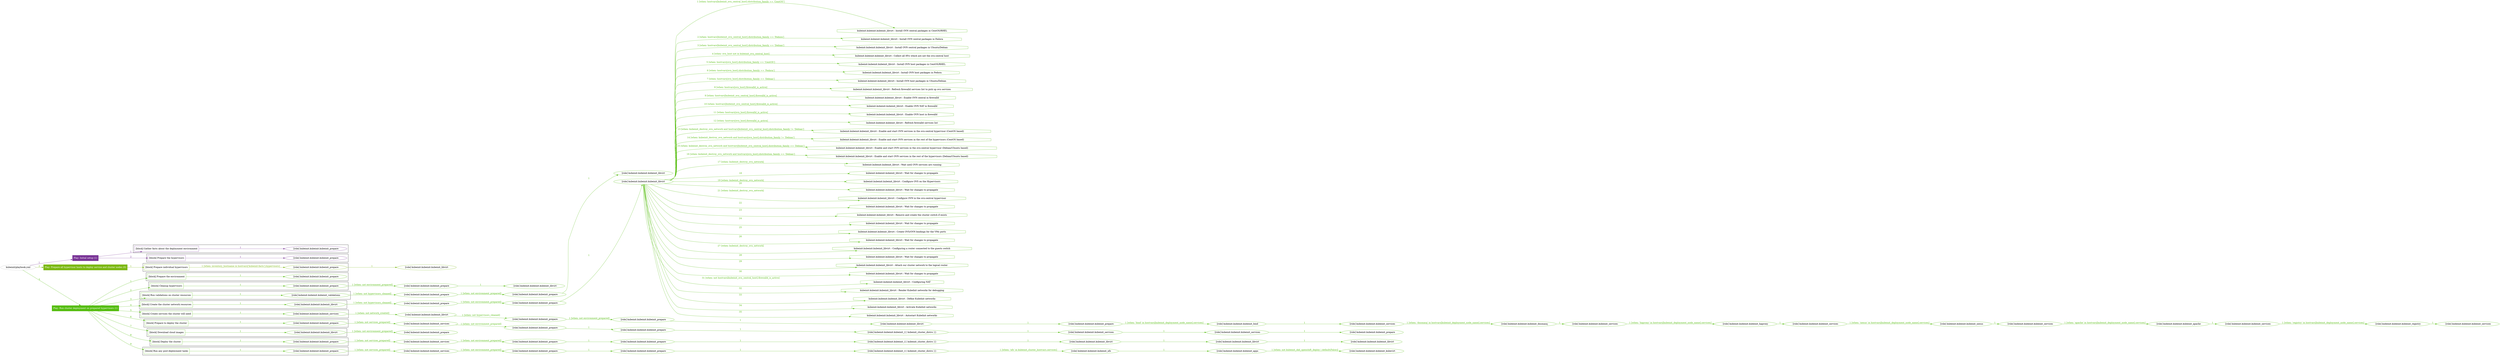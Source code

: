 digraph {
	graph [concentrate=true ordering=in rankdir=LR ratio=fill]
	edge [esep=5 sep=10]
	"kubeinit/playbook.yml" [id=root_node style=dotted]
	play_faf58354 [label="Play: Initial setup (1)" color="#7a3597" fontcolor="#ffffff" id=play_faf58354 shape=box style=filled tooltip=localhost]
	"kubeinit/playbook.yml" -> play_faf58354 [label="1 " color="#7a3597" fontcolor="#7a3597" id=edge_01d4d943 labeltooltip="1 " tooltip="1 "]
	subgraph "kubeinit.kubeinit.kubeinit_prepare" {
		role_d116b088 [label="[role] kubeinit.kubeinit.kubeinit_prepare" color="#7a3597" id=role_d116b088 tooltip="kubeinit.kubeinit.kubeinit_prepare"]
	}
	subgraph "kubeinit.kubeinit.kubeinit_prepare" {
		role_856bf729 [label="[role] kubeinit.kubeinit.kubeinit_prepare" color="#7a3597" id=role_856bf729 tooltip="kubeinit.kubeinit.kubeinit_prepare"]
	}
	subgraph "Play: Initial setup (1)" {
		play_faf58354 -> block_5fb3abff [label=1 color="#7a3597" fontcolor="#7a3597" id=edge_f92555c9 labeltooltip=1 tooltip=1]
		subgraph cluster_block_5fb3abff {
			block_5fb3abff [label="[block] Gather facts about the deployment environment" color="#7a3597" id=block_5fb3abff labeltooltip="Gather facts about the deployment environment" shape=box tooltip="Gather facts about the deployment environment"]
			block_5fb3abff -> role_d116b088 [label="1 " color="#7a3597" fontcolor="#7a3597" id=edge_a3021b98 labeltooltip="1 " tooltip="1 "]
		}
		play_faf58354 -> block_677fe193 [label=2 color="#7a3597" fontcolor="#7a3597" id=edge_9c9838ab labeltooltip=2 tooltip=2]
		subgraph cluster_block_677fe193 {
			block_677fe193 [label="[block] Prepare the hypervisors" color="#7a3597" id=block_677fe193 labeltooltip="Prepare the hypervisors" shape=box tooltip="Prepare the hypervisors"]
			block_677fe193 -> role_856bf729 [label="1 " color="#7a3597" fontcolor="#7a3597" id=edge_357e083e labeltooltip="1 " tooltip="1 "]
		}
	}
	play_d45ac0dd [label="Play: Prepare all hypervisor hosts to deploy service and cluster nodes (0)" color="#7cb814" fontcolor="#ffffff" id=play_d45ac0dd shape=box style=filled tooltip="Play: Prepare all hypervisor hosts to deploy service and cluster nodes (0)"]
	"kubeinit/playbook.yml" -> play_d45ac0dd [label="2 " color="#7cb814" fontcolor="#7cb814" id=edge_3dc51242 labeltooltip="2 " tooltip="2 "]
	subgraph "kubeinit.kubeinit.kubeinit_libvirt" {
		role_c39f7831 [label="[role] kubeinit.kubeinit.kubeinit_libvirt" color="#7cb814" id=role_c39f7831 tooltip="kubeinit.kubeinit.kubeinit_libvirt"]
	}
	subgraph "kubeinit.kubeinit.kubeinit_prepare" {
		role_ffa9ffb0 [label="[role] kubeinit.kubeinit.kubeinit_prepare" color="#7cb814" id=role_ffa9ffb0 tooltip="kubeinit.kubeinit.kubeinit_prepare"]
		role_ffa9ffb0 -> role_c39f7831 [label="1 " color="#7cb814" fontcolor="#7cb814" id=edge_c1e88ccf labeltooltip="1 " tooltip="1 "]
	}
	subgraph "Play: Prepare all hypervisor hosts to deploy service and cluster nodes (0)" {
		play_d45ac0dd -> block_a20f35b4 [label=1 color="#7cb814" fontcolor="#7cb814" id=edge_af1cb9a0 labeltooltip=1 tooltip=1]
		subgraph cluster_block_a20f35b4 {
			block_a20f35b4 [label="[block] Prepare individual hypervisors" color="#7cb814" id=block_a20f35b4 labeltooltip="Prepare individual hypervisors" shape=box tooltip="Prepare individual hypervisors"]
			block_a20f35b4 -> role_ffa9ffb0 [label="1 [when: inventory_hostname in hostvars['kubeinit-facts'].hypervisors]" color="#7cb814" fontcolor="#7cb814" id=edge_94769219 labeltooltip="1 [when: inventory_hostname in hostvars['kubeinit-facts'].hypervisors]" tooltip="1 [when: inventory_hostname in hostvars['kubeinit-facts'].hypervisors]"]
		}
	}
	play_0cbc25f3 [label="Play: Run cluster deployment on prepared hypervisors (1)" color="#55bd0f" fontcolor="#ffffff" id=play_0cbc25f3 shape=box style=filled tooltip=localhost]
	"kubeinit/playbook.yml" -> play_0cbc25f3 [label="3 " color="#55bd0f" fontcolor="#55bd0f" id=edge_b63d9418 labeltooltip="3 " tooltip="3 "]
	subgraph "kubeinit.kubeinit.kubeinit_prepare" {
		role_ea0f6f4c [label="[role] kubeinit.kubeinit.kubeinit_prepare" color="#55bd0f" id=role_ea0f6f4c tooltip="kubeinit.kubeinit.kubeinit_prepare"]
	}
	subgraph "kubeinit.kubeinit.kubeinit_libvirt" {
		role_2612b1de [label="[role] kubeinit.kubeinit.kubeinit_libvirt" color="#55bd0f" id=role_2612b1de tooltip="kubeinit.kubeinit.kubeinit_libvirt"]
	}
	subgraph "kubeinit.kubeinit.kubeinit_prepare" {
		role_321a317c [label="[role] kubeinit.kubeinit.kubeinit_prepare" color="#55bd0f" id=role_321a317c tooltip="kubeinit.kubeinit.kubeinit_prepare"]
		role_321a317c -> role_2612b1de [label="1 " color="#55bd0f" fontcolor="#55bd0f" id=edge_940bea40 labeltooltip="1 " tooltip="1 "]
	}
	subgraph "kubeinit.kubeinit.kubeinit_prepare" {
		role_2970750d [label="[role] kubeinit.kubeinit.kubeinit_prepare" color="#55bd0f" id=role_2970750d tooltip="kubeinit.kubeinit.kubeinit_prepare"]
		role_2970750d -> role_321a317c [label="1 [when: not environment_prepared]" color="#55bd0f" fontcolor="#55bd0f" id=edge_539e9cb1 labeltooltip="1 [when: not environment_prepared]" tooltip="1 [when: not environment_prepared]"]
	}
	subgraph "kubeinit.kubeinit.kubeinit_libvirt" {
		role_e1031686 [label="[role] kubeinit.kubeinit.kubeinit_libvirt" color="#55bd0f" id=role_e1031686 tooltip="kubeinit.kubeinit.kubeinit_libvirt"]
	}
	subgraph "kubeinit.kubeinit.kubeinit_prepare" {
		role_02106662 [label="[role] kubeinit.kubeinit.kubeinit_prepare" color="#55bd0f" id=role_02106662 tooltip="kubeinit.kubeinit.kubeinit_prepare"]
		role_02106662 -> role_e1031686 [label="1 " color="#55bd0f" fontcolor="#55bd0f" id=edge_a7da9781 labeltooltip="1 " tooltip="1 "]
	}
	subgraph "kubeinit.kubeinit.kubeinit_prepare" {
		role_ee768d38 [label="[role] kubeinit.kubeinit.kubeinit_prepare" color="#55bd0f" id=role_ee768d38 tooltip="kubeinit.kubeinit.kubeinit_prepare"]
		role_ee768d38 -> role_02106662 [label="1 [when: not environment_prepared]" color="#55bd0f" fontcolor="#55bd0f" id=edge_9a908afd labeltooltip="1 [when: not environment_prepared]" tooltip="1 [when: not environment_prepared]"]
	}
	subgraph "kubeinit.kubeinit.kubeinit_validations" {
		role_6c797cbb [label="[role] kubeinit.kubeinit.kubeinit_validations" color="#55bd0f" id=role_6c797cbb tooltip="kubeinit.kubeinit.kubeinit_validations"]
		role_6c797cbb -> role_ee768d38 [label="1 [when: not hypervisors_cleaned]" color="#55bd0f" fontcolor="#55bd0f" id=edge_f0ac07cc labeltooltip="1 [when: not hypervisors_cleaned]" tooltip="1 [when: not hypervisors_cleaned]"]
	}
	subgraph "kubeinit.kubeinit.kubeinit_libvirt" {
		role_6405e0dc [label="[role] kubeinit.kubeinit.kubeinit_libvirt" color="#55bd0f" id=role_6405e0dc tooltip="kubeinit.kubeinit.kubeinit_libvirt"]
		task_c257ef1b [label="kubeinit.kubeinit.kubeinit_libvirt : Install OVN central packages in CentOS/RHEL" color="#55bd0f" id=task_c257ef1b shape=octagon tooltip="kubeinit.kubeinit.kubeinit_libvirt : Install OVN central packages in CentOS/RHEL"]
		role_6405e0dc -> task_c257ef1b [label="1 [when: hostvars[kubeinit_ovn_central_host].distribution_family == 'CentOS']" color="#55bd0f" fontcolor="#55bd0f" id=edge_1e6bb20c labeltooltip="1 [when: hostvars[kubeinit_ovn_central_host].distribution_family == 'CentOS']" tooltip="1 [when: hostvars[kubeinit_ovn_central_host].distribution_family == 'CentOS']"]
		task_08af7bfe [label="kubeinit.kubeinit.kubeinit_libvirt : Install OVN central packages in Fedora" color="#55bd0f" id=task_08af7bfe shape=octagon tooltip="kubeinit.kubeinit.kubeinit_libvirt : Install OVN central packages in Fedora"]
		role_6405e0dc -> task_08af7bfe [label="2 [when: hostvars[kubeinit_ovn_central_host].distribution_family == 'Fedora']" color="#55bd0f" fontcolor="#55bd0f" id=edge_19618ff5 labeltooltip="2 [when: hostvars[kubeinit_ovn_central_host].distribution_family == 'Fedora']" tooltip="2 [when: hostvars[kubeinit_ovn_central_host].distribution_family == 'Fedora']"]
		task_a36f111a [label="kubeinit.kubeinit.kubeinit_libvirt : Install OVN central packages in Ubuntu/Debian" color="#55bd0f" id=task_a36f111a shape=octagon tooltip="kubeinit.kubeinit.kubeinit_libvirt : Install OVN central packages in Ubuntu/Debian"]
		role_6405e0dc -> task_a36f111a [label="3 [when: hostvars[kubeinit_ovn_central_host].distribution_family == 'Debian']" color="#55bd0f" fontcolor="#55bd0f" id=edge_98ddf67b labeltooltip="3 [when: hostvars[kubeinit_ovn_central_host].distribution_family == 'Debian']" tooltip="3 [when: hostvars[kubeinit_ovn_central_host].distribution_family == 'Debian']"]
		task_942e1934 [label="kubeinit.kubeinit.kubeinit_libvirt : Collect all HVs which are not the ovn-central host" color="#55bd0f" id=task_942e1934 shape=octagon tooltip="kubeinit.kubeinit.kubeinit_libvirt : Collect all HVs which are not the ovn-central host"]
		role_6405e0dc -> task_942e1934 [label="4 [when: ovn_host not in kubeinit_ovn_central_host]" color="#55bd0f" fontcolor="#55bd0f" id=edge_464047f6 labeltooltip="4 [when: ovn_host not in kubeinit_ovn_central_host]" tooltip="4 [when: ovn_host not in kubeinit_ovn_central_host]"]
		task_47eeedac [label="kubeinit.kubeinit.kubeinit_libvirt : Install OVN host packages in CentOS/RHEL" color="#55bd0f" id=task_47eeedac shape=octagon tooltip="kubeinit.kubeinit.kubeinit_libvirt : Install OVN host packages in CentOS/RHEL"]
		role_6405e0dc -> task_47eeedac [label="5 [when: hostvars[ovn_host].distribution_family == 'CentOS']" color="#55bd0f" fontcolor="#55bd0f" id=edge_e1cd379f labeltooltip="5 [when: hostvars[ovn_host].distribution_family == 'CentOS']" tooltip="5 [when: hostvars[ovn_host].distribution_family == 'CentOS']"]
		task_91f95978 [label="kubeinit.kubeinit.kubeinit_libvirt : Install OVN host packages in Fedora" color="#55bd0f" id=task_91f95978 shape=octagon tooltip="kubeinit.kubeinit.kubeinit_libvirt : Install OVN host packages in Fedora"]
		role_6405e0dc -> task_91f95978 [label="6 [when: hostvars[ovn_host].distribution_family == 'Fedora']" color="#55bd0f" fontcolor="#55bd0f" id=edge_432be76d labeltooltip="6 [when: hostvars[ovn_host].distribution_family == 'Fedora']" tooltip="6 [when: hostvars[ovn_host].distribution_family == 'Fedora']"]
		task_a98b80cf [label="kubeinit.kubeinit.kubeinit_libvirt : Install OVN host packages in Ubuntu/Debian" color="#55bd0f" id=task_a98b80cf shape=octagon tooltip="kubeinit.kubeinit.kubeinit_libvirt : Install OVN host packages in Ubuntu/Debian"]
		role_6405e0dc -> task_a98b80cf [label="7 [when: hostvars[ovn_host].distribution_family == 'Debian']" color="#55bd0f" fontcolor="#55bd0f" id=edge_9a015430 labeltooltip="7 [when: hostvars[ovn_host].distribution_family == 'Debian']" tooltip="7 [when: hostvars[ovn_host].distribution_family == 'Debian']"]
		task_f6b4a7bc [label="kubeinit.kubeinit.kubeinit_libvirt : Refresh firewalld services list to pick up ovn services" color="#55bd0f" id=task_f6b4a7bc shape=octagon tooltip="kubeinit.kubeinit.kubeinit_libvirt : Refresh firewalld services list to pick up ovn services"]
		role_6405e0dc -> task_f6b4a7bc [label="8 [when: hostvars[ovn_host].firewalld_is_active]" color="#55bd0f" fontcolor="#55bd0f" id=edge_70316817 labeltooltip="8 [when: hostvars[ovn_host].firewalld_is_active]" tooltip="8 [when: hostvars[ovn_host].firewalld_is_active]"]
		task_b8418c80 [label="kubeinit.kubeinit.kubeinit_libvirt : Enable OVN central in firewalld" color="#55bd0f" id=task_b8418c80 shape=octagon tooltip="kubeinit.kubeinit.kubeinit_libvirt : Enable OVN central in firewalld"]
		role_6405e0dc -> task_b8418c80 [label="9 [when: hostvars[kubeinit_ovn_central_host].firewalld_is_active]" color="#55bd0f" fontcolor="#55bd0f" id=edge_689c8f82 labeltooltip="9 [when: hostvars[kubeinit_ovn_central_host].firewalld_is_active]" tooltip="9 [when: hostvars[kubeinit_ovn_central_host].firewalld_is_active]"]
		task_448f1708 [label="kubeinit.kubeinit.kubeinit_libvirt : Enable OVN NAT in firewalld" color="#55bd0f" id=task_448f1708 shape=octagon tooltip="kubeinit.kubeinit.kubeinit_libvirt : Enable OVN NAT in firewalld"]
		role_6405e0dc -> task_448f1708 [label="10 [when: hostvars[kubeinit_ovn_central_host].firewalld_is_active]" color="#55bd0f" fontcolor="#55bd0f" id=edge_939296f8 labeltooltip="10 [when: hostvars[kubeinit_ovn_central_host].firewalld_is_active]" tooltip="10 [when: hostvars[kubeinit_ovn_central_host].firewalld_is_active]"]
		task_0e6753fb [label="kubeinit.kubeinit.kubeinit_libvirt : Enable OVN host in firewalld" color="#55bd0f" id=task_0e6753fb shape=octagon tooltip="kubeinit.kubeinit.kubeinit_libvirt : Enable OVN host in firewalld"]
		role_6405e0dc -> task_0e6753fb [label="11 [when: hostvars[ovn_host].firewalld_is_active]" color="#55bd0f" fontcolor="#55bd0f" id=edge_fd68f8a3 labeltooltip="11 [when: hostvars[ovn_host].firewalld_is_active]" tooltip="11 [when: hostvars[ovn_host].firewalld_is_active]"]
		task_ce3e5850 [label="kubeinit.kubeinit.kubeinit_libvirt : Refresh firewalld services list" color="#55bd0f" id=task_ce3e5850 shape=octagon tooltip="kubeinit.kubeinit.kubeinit_libvirt : Refresh firewalld services list"]
		role_6405e0dc -> task_ce3e5850 [label="12 [when: hostvars[ovn_host].firewalld_is_active]" color="#55bd0f" fontcolor="#55bd0f" id=edge_bbe2b918 labeltooltip="12 [when: hostvars[ovn_host].firewalld_is_active]" tooltip="12 [when: hostvars[ovn_host].firewalld_is_active]"]
		task_a72ce0f4 [label="kubeinit.kubeinit.kubeinit_libvirt : Enable and start OVN services in the ovn-central hypervisor (CentOS based)" color="#55bd0f" id=task_a72ce0f4 shape=octagon tooltip="kubeinit.kubeinit.kubeinit_libvirt : Enable and start OVN services in the ovn-central hypervisor (CentOS based)"]
		role_6405e0dc -> task_a72ce0f4 [label="13 [when: kubeinit_destroy_ovn_network and hostvars[kubeinit_ovn_central_host].distribution_family != 'Debian']" color="#55bd0f" fontcolor="#55bd0f" id=edge_36b65d2c labeltooltip="13 [when: kubeinit_destroy_ovn_network and hostvars[kubeinit_ovn_central_host].distribution_family != 'Debian']" tooltip="13 [when: kubeinit_destroy_ovn_network and hostvars[kubeinit_ovn_central_host].distribution_family != 'Debian']"]
		task_93297073 [label="kubeinit.kubeinit.kubeinit_libvirt : Enable and start OVN services in the rest of the hypervisors (CentOS based)" color="#55bd0f" id=task_93297073 shape=octagon tooltip="kubeinit.kubeinit.kubeinit_libvirt : Enable and start OVN services in the rest of the hypervisors (CentOS based)"]
		role_6405e0dc -> task_93297073 [label="14 [when: kubeinit_destroy_ovn_network and hostvars[ovn_host].distribution_family != 'Debian']" color="#55bd0f" fontcolor="#55bd0f" id=edge_f2cdfdf9 labeltooltip="14 [when: kubeinit_destroy_ovn_network and hostvars[ovn_host].distribution_family != 'Debian']" tooltip="14 [when: kubeinit_destroy_ovn_network and hostvars[ovn_host].distribution_family != 'Debian']"]
		task_b449a50c [label="kubeinit.kubeinit.kubeinit_libvirt : Enable and start OVN services in the ovn-central hypervisor (Debian/Ubuntu based)" color="#55bd0f" id=task_b449a50c shape=octagon tooltip="kubeinit.kubeinit.kubeinit_libvirt : Enable and start OVN services in the ovn-central hypervisor (Debian/Ubuntu based)"]
		role_6405e0dc -> task_b449a50c [label="15 [when: kubeinit_destroy_ovn_network and hostvars[kubeinit_ovn_central_host].distribution_family == 'Debian']" color="#55bd0f" fontcolor="#55bd0f" id=edge_cfd0b3cd labeltooltip="15 [when: kubeinit_destroy_ovn_network and hostvars[kubeinit_ovn_central_host].distribution_family == 'Debian']" tooltip="15 [when: kubeinit_destroy_ovn_network and hostvars[kubeinit_ovn_central_host].distribution_family == 'Debian']"]
		task_93f517c0 [label="kubeinit.kubeinit.kubeinit_libvirt : Enable and start OVN services in the rest of the hypervisors (Debian/Ubuntu based)" color="#55bd0f" id=task_93f517c0 shape=octagon tooltip="kubeinit.kubeinit.kubeinit_libvirt : Enable and start OVN services in the rest of the hypervisors (Debian/Ubuntu based)"]
		role_6405e0dc -> task_93f517c0 [label="16 [when: kubeinit_destroy_ovn_network and hostvars[ovn_host].distribution_family == 'Debian']" color="#55bd0f" fontcolor="#55bd0f" id=edge_5f550d24 labeltooltip="16 [when: kubeinit_destroy_ovn_network and hostvars[ovn_host].distribution_family == 'Debian']" tooltip="16 [when: kubeinit_destroy_ovn_network and hostvars[ovn_host].distribution_family == 'Debian']"]
		task_66ba5b56 [label="kubeinit.kubeinit.kubeinit_libvirt : Wait until OVN services are running" color="#55bd0f" id=task_66ba5b56 shape=octagon tooltip="kubeinit.kubeinit.kubeinit_libvirt : Wait until OVN services are running"]
		role_6405e0dc -> task_66ba5b56 [label="17 [when: kubeinit_destroy_ovn_network]" color="#55bd0f" fontcolor="#55bd0f" id=edge_1708b409 labeltooltip="17 [when: kubeinit_destroy_ovn_network]" tooltip="17 [when: kubeinit_destroy_ovn_network]"]
		task_e622b77a [label="kubeinit.kubeinit.kubeinit_libvirt : Wait for changes to propagate" color="#55bd0f" id=task_e622b77a shape=octagon tooltip="kubeinit.kubeinit.kubeinit_libvirt : Wait for changes to propagate"]
		role_6405e0dc -> task_e622b77a [label="18 " color="#55bd0f" fontcolor="#55bd0f" id=edge_a7fc3c24 labeltooltip="18 " tooltip="18 "]
		task_a4c37f7e [label="kubeinit.kubeinit.kubeinit_libvirt : Configure OVS on the Hypervisors" color="#55bd0f" id=task_a4c37f7e shape=octagon tooltip="kubeinit.kubeinit.kubeinit_libvirt : Configure OVS on the Hypervisors"]
		role_6405e0dc -> task_a4c37f7e [label="19 [when: kubeinit_destroy_ovn_network]" color="#55bd0f" fontcolor="#55bd0f" id=edge_1e8a66a9 labeltooltip="19 [when: kubeinit_destroy_ovn_network]" tooltip="19 [when: kubeinit_destroy_ovn_network]"]
		task_250f09d5 [label="kubeinit.kubeinit.kubeinit_libvirt : Wait for changes to propagate" color="#55bd0f" id=task_250f09d5 shape=octagon tooltip="kubeinit.kubeinit.kubeinit_libvirt : Wait for changes to propagate"]
		role_6405e0dc -> task_250f09d5 [label="20 " color="#55bd0f" fontcolor="#55bd0f" id=edge_22f6e6c4 labeltooltip="20 " tooltip="20 "]
		task_78cf51e1 [label="kubeinit.kubeinit.kubeinit_libvirt : Configure OVN in the ovn-central hypervisor" color="#55bd0f" id=task_78cf51e1 shape=octagon tooltip="kubeinit.kubeinit.kubeinit_libvirt : Configure OVN in the ovn-central hypervisor"]
		role_6405e0dc -> task_78cf51e1 [label="21 [when: kubeinit_destroy_ovn_network]" color="#55bd0f" fontcolor="#55bd0f" id=edge_51546b29 labeltooltip="21 [when: kubeinit_destroy_ovn_network]" tooltip="21 [when: kubeinit_destroy_ovn_network]"]
		task_b167b4b6 [label="kubeinit.kubeinit.kubeinit_libvirt : Wait for changes to propagate" color="#55bd0f" id=task_b167b4b6 shape=octagon tooltip="kubeinit.kubeinit.kubeinit_libvirt : Wait for changes to propagate"]
		role_6405e0dc -> task_b167b4b6 [label="22 " color="#55bd0f" fontcolor="#55bd0f" id=edge_bd6b1eae labeltooltip="22 " tooltip="22 "]
		task_7c7b2e69 [label="kubeinit.kubeinit.kubeinit_libvirt : Remove and create the cluster switch if exists" color="#55bd0f" id=task_7c7b2e69 shape=octagon tooltip="kubeinit.kubeinit.kubeinit_libvirt : Remove and create the cluster switch if exists"]
		role_6405e0dc -> task_7c7b2e69 [label="23 " color="#55bd0f" fontcolor="#55bd0f" id=edge_aced5f63 labeltooltip="23 " tooltip="23 "]
		task_9b54c6af [label="kubeinit.kubeinit.kubeinit_libvirt : Wait for changes to propagate" color="#55bd0f" id=task_9b54c6af shape=octagon tooltip="kubeinit.kubeinit.kubeinit_libvirt : Wait for changes to propagate"]
		role_6405e0dc -> task_9b54c6af [label="24 " color="#55bd0f" fontcolor="#55bd0f" id=edge_e59d9650 labeltooltip="24 " tooltip="24 "]
		task_0ec74f52 [label="kubeinit.kubeinit.kubeinit_libvirt : Create OVS/OVN bindings for the VMs ports" color="#55bd0f" id=task_0ec74f52 shape=octagon tooltip="kubeinit.kubeinit.kubeinit_libvirt : Create OVS/OVN bindings for the VMs ports"]
		role_6405e0dc -> task_0ec74f52 [label="25 " color="#55bd0f" fontcolor="#55bd0f" id=edge_39db09f5 labeltooltip="25 " tooltip="25 "]
		task_6fd5f509 [label="kubeinit.kubeinit.kubeinit_libvirt : Wait for changes to propagate" color="#55bd0f" id=task_6fd5f509 shape=octagon tooltip="kubeinit.kubeinit.kubeinit_libvirt : Wait for changes to propagate"]
		role_6405e0dc -> task_6fd5f509 [label="26 " color="#55bd0f" fontcolor="#55bd0f" id=edge_6a5ab6e6 labeltooltip="26 " tooltip="26 "]
		task_400775fb [label="kubeinit.kubeinit.kubeinit_libvirt : Configuring a router connected to the guests switch" color="#55bd0f" id=task_400775fb shape=octagon tooltip="kubeinit.kubeinit.kubeinit_libvirt : Configuring a router connected to the guests switch"]
		role_6405e0dc -> task_400775fb [label="27 [when: kubeinit_destroy_ovn_network]" color="#55bd0f" fontcolor="#55bd0f" id=edge_877bad22 labeltooltip="27 [when: kubeinit_destroy_ovn_network]" tooltip="27 [when: kubeinit_destroy_ovn_network]"]
		task_6597e859 [label="kubeinit.kubeinit.kubeinit_libvirt : Wait for changes to propagate" color="#55bd0f" id=task_6597e859 shape=octagon tooltip="kubeinit.kubeinit.kubeinit_libvirt : Wait for changes to propagate"]
		role_6405e0dc -> task_6597e859 [label="28 " color="#55bd0f" fontcolor="#55bd0f" id=edge_c31c6641 labeltooltip="28 " tooltip="28 "]
		task_3ec11cbe [label="kubeinit.kubeinit.kubeinit_libvirt : Attach our cluster network to the logical router" color="#55bd0f" id=task_3ec11cbe shape=octagon tooltip="kubeinit.kubeinit.kubeinit_libvirt : Attach our cluster network to the logical router"]
		role_6405e0dc -> task_3ec11cbe [label="29 " color="#55bd0f" fontcolor="#55bd0f" id=edge_e44333e1 labeltooltip="29 " tooltip="29 "]
		task_ab233cba [label="kubeinit.kubeinit.kubeinit_libvirt : Wait for changes to propagate" color="#55bd0f" id=task_ab233cba shape=octagon tooltip="kubeinit.kubeinit.kubeinit_libvirt : Wait for changes to propagate"]
		role_6405e0dc -> task_ab233cba [label="30 " color="#55bd0f" fontcolor="#55bd0f" id=edge_068a1b18 labeltooltip="30 " tooltip="30 "]
		task_9f5c5a04 [label="kubeinit.kubeinit.kubeinit_libvirt : Configuring NAT" color="#55bd0f" id=task_9f5c5a04 shape=octagon tooltip="kubeinit.kubeinit.kubeinit_libvirt : Configuring NAT"]
		role_6405e0dc -> task_9f5c5a04 [label="31 [when: not hostvars[kubeinit_ovn_central_host].firewalld_is_active]" color="#55bd0f" fontcolor="#55bd0f" id=edge_65380e24 labeltooltip="31 [when: not hostvars[kubeinit_ovn_central_host].firewalld_is_active]" tooltip="31 [when: not hostvars[kubeinit_ovn_central_host].firewalld_is_active]"]
		task_a19e0560 [label="kubeinit.kubeinit.kubeinit_libvirt : Render KubeInit networks for debugging" color="#55bd0f" id=task_a19e0560 shape=octagon tooltip="kubeinit.kubeinit.kubeinit_libvirt : Render KubeInit networks for debugging"]
		role_6405e0dc -> task_a19e0560 [label="32 " color="#55bd0f" fontcolor="#55bd0f" id=edge_eee924c0 labeltooltip="32 " tooltip="32 "]
		task_3dfdcee1 [label="kubeinit.kubeinit.kubeinit_libvirt : Define KubeInit networks" color="#55bd0f" id=task_3dfdcee1 shape=octagon tooltip="kubeinit.kubeinit.kubeinit_libvirt : Define KubeInit networks"]
		role_6405e0dc -> task_3dfdcee1 [label="33 " color="#55bd0f" fontcolor="#55bd0f" id=edge_54c228e6 labeltooltip="33 " tooltip="33 "]
		task_77d19b8a [label="kubeinit.kubeinit.kubeinit_libvirt : Activate KubeInit networks" color="#55bd0f" id=task_77d19b8a shape=octagon tooltip="kubeinit.kubeinit.kubeinit_libvirt : Activate KubeInit networks"]
		role_6405e0dc -> task_77d19b8a [label="34 " color="#55bd0f" fontcolor="#55bd0f" id=edge_18c8e1a8 labeltooltip="34 " tooltip="34 "]
		task_4297b230 [label="kubeinit.kubeinit.kubeinit_libvirt : Autostart KubeInit networks" color="#55bd0f" id=task_4297b230 shape=octagon tooltip="kubeinit.kubeinit.kubeinit_libvirt : Autostart KubeInit networks"]
		role_6405e0dc -> task_4297b230 [label="35 " color="#55bd0f" fontcolor="#55bd0f" id=edge_5bb6516a labeltooltip="35 " tooltip="35 "]
	}
	subgraph "kubeinit.kubeinit.kubeinit_prepare" {
		role_dcbbb734 [label="[role] kubeinit.kubeinit.kubeinit_prepare" color="#55bd0f" id=role_dcbbb734 tooltip="kubeinit.kubeinit.kubeinit_prepare"]
		role_dcbbb734 -> role_6405e0dc [label="1 " color="#55bd0f" fontcolor="#55bd0f" id=edge_c24c6431 labeltooltip="1 " tooltip="1 "]
	}
	subgraph "kubeinit.kubeinit.kubeinit_prepare" {
		role_5c94a040 [label="[role] kubeinit.kubeinit.kubeinit_prepare" color="#55bd0f" id=role_5c94a040 tooltip="kubeinit.kubeinit.kubeinit_prepare"]
		role_5c94a040 -> role_dcbbb734 [label="1 [when: not environment_prepared]" color="#55bd0f" fontcolor="#55bd0f" id=edge_be92b60a labeltooltip="1 [when: not environment_prepared]" tooltip="1 [when: not environment_prepared]"]
	}
	subgraph "kubeinit.kubeinit.kubeinit_libvirt" {
		role_401a52fa [label="[role] kubeinit.kubeinit.kubeinit_libvirt" color="#55bd0f" id=role_401a52fa tooltip="kubeinit.kubeinit.kubeinit_libvirt"]
		role_401a52fa -> role_5c94a040 [label="1 [when: not hypervisors_cleaned]" color="#55bd0f" fontcolor="#55bd0f" id=edge_a6ca3475 labeltooltip="1 [when: not hypervisors_cleaned]" tooltip="1 [when: not hypervisors_cleaned]"]
	}
	subgraph "kubeinit.kubeinit.kubeinit_services" {
		role_320e99ea [label="[role] kubeinit.kubeinit.kubeinit_services" color="#55bd0f" id=role_320e99ea tooltip="kubeinit.kubeinit.kubeinit_services"]
	}
	subgraph "kubeinit.kubeinit.kubeinit_registry" {
		role_56cb0992 [label="[role] kubeinit.kubeinit.kubeinit_registry" color="#55bd0f" id=role_56cb0992 tooltip="kubeinit.kubeinit.kubeinit_registry"]
		role_56cb0992 -> role_320e99ea [label="1 " color="#55bd0f" fontcolor="#55bd0f" id=edge_1ca6df17 labeltooltip="1 " tooltip="1 "]
	}
	subgraph "kubeinit.kubeinit.kubeinit_services" {
		role_3b72e16e [label="[role] kubeinit.kubeinit.kubeinit_services" color="#55bd0f" id=role_3b72e16e tooltip="kubeinit.kubeinit.kubeinit_services"]
		role_3b72e16e -> role_56cb0992 [label="1 [when: 'registry' in hostvars[kubeinit_deployment_node_name].services]" color="#55bd0f" fontcolor="#55bd0f" id=edge_faa235d2 labeltooltip="1 [when: 'registry' in hostvars[kubeinit_deployment_node_name].services]" tooltip="1 [when: 'registry' in hostvars[kubeinit_deployment_node_name].services]"]
	}
	subgraph "kubeinit.kubeinit.kubeinit_apache" {
		role_dc60ae03 [label="[role] kubeinit.kubeinit.kubeinit_apache" color="#55bd0f" id=role_dc60ae03 tooltip="kubeinit.kubeinit.kubeinit_apache"]
		role_dc60ae03 -> role_3b72e16e [label="1 " color="#55bd0f" fontcolor="#55bd0f" id=edge_287c40a9 labeltooltip="1 " tooltip="1 "]
	}
	subgraph "kubeinit.kubeinit.kubeinit_services" {
		role_9b61f82a [label="[role] kubeinit.kubeinit.kubeinit_services" color="#55bd0f" id=role_9b61f82a tooltip="kubeinit.kubeinit.kubeinit_services"]
		role_9b61f82a -> role_dc60ae03 [label="1 [when: 'apache' in hostvars[kubeinit_deployment_node_name].services]" color="#55bd0f" fontcolor="#55bd0f" id=edge_7b2fd8b5 labeltooltip="1 [when: 'apache' in hostvars[kubeinit_deployment_node_name].services]" tooltip="1 [when: 'apache' in hostvars[kubeinit_deployment_node_name].services]"]
	}
	subgraph "kubeinit.kubeinit.kubeinit_nexus" {
		role_51fa3acf [label="[role] kubeinit.kubeinit.kubeinit_nexus" color="#55bd0f" id=role_51fa3acf tooltip="kubeinit.kubeinit.kubeinit_nexus"]
		role_51fa3acf -> role_9b61f82a [label="1 " color="#55bd0f" fontcolor="#55bd0f" id=edge_3817de4c labeltooltip="1 " tooltip="1 "]
	}
	subgraph "kubeinit.kubeinit.kubeinit_services" {
		role_63fa1268 [label="[role] kubeinit.kubeinit.kubeinit_services" color="#55bd0f" id=role_63fa1268 tooltip="kubeinit.kubeinit.kubeinit_services"]
		role_63fa1268 -> role_51fa3acf [label="1 [when: 'nexus' in hostvars[kubeinit_deployment_node_name].services]" color="#55bd0f" fontcolor="#55bd0f" id=edge_73467f12 labeltooltip="1 [when: 'nexus' in hostvars[kubeinit_deployment_node_name].services]" tooltip="1 [when: 'nexus' in hostvars[kubeinit_deployment_node_name].services]"]
	}
	subgraph "kubeinit.kubeinit.kubeinit_haproxy" {
		role_ef1a9914 [label="[role] kubeinit.kubeinit.kubeinit_haproxy" color="#55bd0f" id=role_ef1a9914 tooltip="kubeinit.kubeinit.kubeinit_haproxy"]
		role_ef1a9914 -> role_63fa1268 [label="1 " color="#55bd0f" fontcolor="#55bd0f" id=edge_86b11e4d labeltooltip="1 " tooltip="1 "]
	}
	subgraph "kubeinit.kubeinit.kubeinit_services" {
		role_d78bc636 [label="[role] kubeinit.kubeinit.kubeinit_services" color="#55bd0f" id=role_d78bc636 tooltip="kubeinit.kubeinit.kubeinit_services"]
		role_d78bc636 -> role_ef1a9914 [label="1 [when: 'haproxy' in hostvars[kubeinit_deployment_node_name].services]" color="#55bd0f" fontcolor="#55bd0f" id=edge_817b33a2 labeltooltip="1 [when: 'haproxy' in hostvars[kubeinit_deployment_node_name].services]" tooltip="1 [when: 'haproxy' in hostvars[kubeinit_deployment_node_name].services]"]
	}
	subgraph "kubeinit.kubeinit.kubeinit_dnsmasq" {
		role_927a6816 [label="[role] kubeinit.kubeinit.kubeinit_dnsmasq" color="#55bd0f" id=role_927a6816 tooltip="kubeinit.kubeinit.kubeinit_dnsmasq"]
		role_927a6816 -> role_d78bc636 [label="1 " color="#55bd0f" fontcolor="#55bd0f" id=edge_0d82f2e3 labeltooltip="1 " tooltip="1 "]
	}
	subgraph "kubeinit.kubeinit.kubeinit_services" {
		role_568a82f0 [label="[role] kubeinit.kubeinit.kubeinit_services" color="#55bd0f" id=role_568a82f0 tooltip="kubeinit.kubeinit.kubeinit_services"]
		role_568a82f0 -> role_927a6816 [label="1 [when: 'dnsmasq' in hostvars[kubeinit_deployment_node_name].services]" color="#55bd0f" fontcolor="#55bd0f" id=edge_f624a295 labeltooltip="1 [when: 'dnsmasq' in hostvars[kubeinit_deployment_node_name].services]" tooltip="1 [when: 'dnsmasq' in hostvars[kubeinit_deployment_node_name].services]"]
	}
	subgraph "kubeinit.kubeinit.kubeinit_bind" {
		role_a06bad1a [label="[role] kubeinit.kubeinit.kubeinit_bind" color="#55bd0f" id=role_a06bad1a tooltip="kubeinit.kubeinit.kubeinit_bind"]
		role_a06bad1a -> role_568a82f0 [label="1 " color="#55bd0f" fontcolor="#55bd0f" id=edge_eef1850e labeltooltip="1 " tooltip="1 "]
	}
	subgraph "kubeinit.kubeinit.kubeinit_prepare" {
		role_5d3b9599 [label="[role] kubeinit.kubeinit.kubeinit_prepare" color="#55bd0f" id=role_5d3b9599 tooltip="kubeinit.kubeinit.kubeinit_prepare"]
		role_5d3b9599 -> role_a06bad1a [label="1 [when: 'bind' in hostvars[kubeinit_deployment_node_name].services]" color="#55bd0f" fontcolor="#55bd0f" id=edge_81d4cf8c labeltooltip="1 [when: 'bind' in hostvars[kubeinit_deployment_node_name].services]" tooltip="1 [when: 'bind' in hostvars[kubeinit_deployment_node_name].services]"]
	}
	subgraph "kubeinit.kubeinit.kubeinit_libvirt" {
		role_7c0db026 [label="[role] kubeinit.kubeinit.kubeinit_libvirt" color="#55bd0f" id=role_7c0db026 tooltip="kubeinit.kubeinit.kubeinit_libvirt"]
		role_7c0db026 -> role_5d3b9599 [label="1 " color="#55bd0f" fontcolor="#55bd0f" id=edge_3895ed1b labeltooltip="1 " tooltip="1 "]
	}
	subgraph "kubeinit.kubeinit.kubeinit_prepare" {
		role_da647f66 [label="[role] kubeinit.kubeinit.kubeinit_prepare" color="#55bd0f" id=role_da647f66 tooltip="kubeinit.kubeinit.kubeinit_prepare"]
		role_da647f66 -> role_7c0db026 [label="1 " color="#55bd0f" fontcolor="#55bd0f" id=edge_ed85eed2 labeltooltip="1 " tooltip="1 "]
	}
	subgraph "kubeinit.kubeinit.kubeinit_prepare" {
		role_1a46c0c8 [label="[role] kubeinit.kubeinit.kubeinit_prepare" color="#55bd0f" id=role_1a46c0c8 tooltip="kubeinit.kubeinit.kubeinit_prepare"]
		role_1a46c0c8 -> role_da647f66 [label="1 [when: not environment_prepared]" color="#55bd0f" fontcolor="#55bd0f" id=edge_a285d3c9 labeltooltip="1 [when: not environment_prepared]" tooltip="1 [when: not environment_prepared]"]
	}
	subgraph "kubeinit.kubeinit.kubeinit_libvirt" {
		role_cb67b5d5 [label="[role] kubeinit.kubeinit.kubeinit_libvirt" color="#55bd0f" id=role_cb67b5d5 tooltip="kubeinit.kubeinit.kubeinit_libvirt"]
		role_cb67b5d5 -> role_1a46c0c8 [label="1 [when: not hypervisors_cleaned]" color="#55bd0f" fontcolor="#55bd0f" id=edge_4d1519bd labeltooltip="1 [when: not hypervisors_cleaned]" tooltip="1 [when: not hypervisors_cleaned]"]
	}
	subgraph "kubeinit.kubeinit.kubeinit_services" {
		role_152424a7 [label="[role] kubeinit.kubeinit.kubeinit_services" color="#55bd0f" id=role_152424a7 tooltip="kubeinit.kubeinit.kubeinit_services"]
		role_152424a7 -> role_cb67b5d5 [label="1 [when: not network_created]" color="#55bd0f" fontcolor="#55bd0f" id=edge_f2ef3f45 labeltooltip="1 [when: not network_created]" tooltip="1 [when: not network_created]"]
	}
	subgraph "kubeinit.kubeinit.kubeinit_prepare" {
		role_09236ef1 [label="[role] kubeinit.kubeinit.kubeinit_prepare" color="#55bd0f" id=role_09236ef1 tooltip="kubeinit.kubeinit.kubeinit_prepare"]
	}
	subgraph "kubeinit.kubeinit.kubeinit_services" {
		role_ce1d5343 [label="[role] kubeinit.kubeinit.kubeinit_services" color="#55bd0f" id=role_ce1d5343 tooltip="kubeinit.kubeinit.kubeinit_services"]
		role_ce1d5343 -> role_09236ef1 [label="1 " color="#55bd0f" fontcolor="#55bd0f" id=edge_82f0d4e1 labeltooltip="1 " tooltip="1 "]
	}
	subgraph "kubeinit.kubeinit.kubeinit_services" {
		role_8e08dae8 [label="[role] kubeinit.kubeinit.kubeinit_services" color="#55bd0f" id=role_8e08dae8 tooltip="kubeinit.kubeinit.kubeinit_services"]
		role_8e08dae8 -> role_ce1d5343 [label="1 " color="#55bd0f" fontcolor="#55bd0f" id=edge_3690e6f5 labeltooltip="1 " tooltip="1 "]
	}
	subgraph "kubeinit.kubeinit.kubeinit_{{ kubeinit_cluster_distro }}" {
		role_97820a72 [label="[role] kubeinit.kubeinit.kubeinit_{{ kubeinit_cluster_distro }}" color="#55bd0f" id=role_97820a72 tooltip="kubeinit.kubeinit.kubeinit_{{ kubeinit_cluster_distro }}"]
		role_97820a72 -> role_8e08dae8 [label="1 " color="#55bd0f" fontcolor="#55bd0f" id=edge_48a68658 labeltooltip="1 " tooltip="1 "]
	}
	subgraph "kubeinit.kubeinit.kubeinit_prepare" {
		role_b6dc2bb4 [label="[role] kubeinit.kubeinit.kubeinit_prepare" color="#55bd0f" id=role_b6dc2bb4 tooltip="kubeinit.kubeinit.kubeinit_prepare"]
		role_b6dc2bb4 -> role_97820a72 [label="1 " color="#55bd0f" fontcolor="#55bd0f" id=edge_25870fca labeltooltip="1 " tooltip="1 "]
	}
	subgraph "kubeinit.kubeinit.kubeinit_prepare" {
		role_ce51c2aa [label="[role] kubeinit.kubeinit.kubeinit_prepare" color="#55bd0f" id=role_ce51c2aa tooltip="kubeinit.kubeinit.kubeinit_prepare"]
		role_ce51c2aa -> role_b6dc2bb4 [label="1 " color="#55bd0f" fontcolor="#55bd0f" id=edge_8dca67f6 labeltooltip="1 " tooltip="1 "]
	}
	subgraph "kubeinit.kubeinit.kubeinit_services" {
		role_b21a7e7d [label="[role] kubeinit.kubeinit.kubeinit_services" color="#55bd0f" id=role_b21a7e7d tooltip="kubeinit.kubeinit.kubeinit_services"]
		role_b21a7e7d -> role_ce51c2aa [label="1 [when: not environment_prepared]" color="#55bd0f" fontcolor="#55bd0f" id=edge_17df83ec labeltooltip="1 [when: not environment_prepared]" tooltip="1 [when: not environment_prepared]"]
	}
	subgraph "kubeinit.kubeinit.kubeinit_prepare" {
		role_d99325e0 [label="[role] kubeinit.kubeinit.kubeinit_prepare" color="#55bd0f" id=role_d99325e0 tooltip="kubeinit.kubeinit.kubeinit_prepare"]
		role_d99325e0 -> role_b21a7e7d [label="1 [when: not services_prepared]" color="#55bd0f" fontcolor="#55bd0f" id=edge_3d6a5dd9 labeltooltip="1 [when: not services_prepared]" tooltip="1 [when: not services_prepared]"]
	}
	subgraph "kubeinit.kubeinit.kubeinit_prepare" {
		role_dd859add [label="[role] kubeinit.kubeinit.kubeinit_prepare" color="#55bd0f" id=role_dd859add tooltip="kubeinit.kubeinit.kubeinit_prepare"]
	}
	subgraph "kubeinit.kubeinit.kubeinit_libvirt" {
		role_3f0153cc [label="[role] kubeinit.kubeinit.kubeinit_libvirt" color="#55bd0f" id=role_3f0153cc tooltip="kubeinit.kubeinit.kubeinit_libvirt"]
		role_3f0153cc -> role_dd859add [label="1 [when: not environment_prepared]" color="#55bd0f" fontcolor="#55bd0f" id=edge_b5a01260 labeltooltip="1 [when: not environment_prepared]" tooltip="1 [when: not environment_prepared]"]
	}
	subgraph "kubeinit.kubeinit.kubeinit_libvirt" {
		role_f3907459 [label="[role] kubeinit.kubeinit.kubeinit_libvirt" color="#55bd0f" id=role_f3907459 tooltip="kubeinit.kubeinit.kubeinit_libvirt"]
	}
	subgraph "kubeinit.kubeinit.kubeinit_libvirt" {
		role_0607177b [label="[role] kubeinit.kubeinit.kubeinit_libvirt" color="#55bd0f" id=role_0607177b tooltip="kubeinit.kubeinit.kubeinit_libvirt"]
		role_0607177b -> role_f3907459 [label="1 " color="#55bd0f" fontcolor="#55bd0f" id=edge_7e5281b8 labeltooltip="1 " tooltip="1 "]
	}
	subgraph "kubeinit.kubeinit.kubeinit_libvirt" {
		role_ee175cd4 [label="[role] kubeinit.kubeinit.kubeinit_libvirt" color="#55bd0f" id=role_ee175cd4 tooltip="kubeinit.kubeinit.kubeinit_libvirt"]
		role_ee175cd4 -> role_0607177b [label="1 " color="#55bd0f" fontcolor="#55bd0f" id=edge_3e370787 labeltooltip="1 " tooltip="1 "]
	}
	subgraph "kubeinit.kubeinit.kubeinit_{{ kubeinit_cluster_distro }}" {
		role_81854670 [label="[role] kubeinit.kubeinit.kubeinit_{{ kubeinit_cluster_distro }}" color="#55bd0f" id=role_81854670 tooltip="kubeinit.kubeinit.kubeinit_{{ kubeinit_cluster_distro }}"]
		role_81854670 -> role_ee175cd4 [label="1 " color="#55bd0f" fontcolor="#55bd0f" id=edge_6c09e0d4 labeltooltip="1 " tooltip="1 "]
	}
	subgraph "kubeinit.kubeinit.kubeinit_prepare" {
		role_f0063172 [label="[role] kubeinit.kubeinit.kubeinit_prepare" color="#55bd0f" id=role_f0063172 tooltip="kubeinit.kubeinit.kubeinit_prepare"]
		role_f0063172 -> role_81854670 [label="1 " color="#55bd0f" fontcolor="#55bd0f" id=edge_00f996d1 labeltooltip="1 " tooltip="1 "]
	}
	subgraph "kubeinit.kubeinit.kubeinit_prepare" {
		role_e5bda30a [label="[role] kubeinit.kubeinit.kubeinit_prepare" color="#55bd0f" id=role_e5bda30a tooltip="kubeinit.kubeinit.kubeinit_prepare"]
		role_e5bda30a -> role_f0063172 [label="1 " color="#55bd0f" fontcolor="#55bd0f" id=edge_8a740b04 labeltooltip="1 " tooltip="1 "]
	}
	subgraph "kubeinit.kubeinit.kubeinit_services" {
		role_0768a619 [label="[role] kubeinit.kubeinit.kubeinit_services" color="#55bd0f" id=role_0768a619 tooltip="kubeinit.kubeinit.kubeinit_services"]
		role_0768a619 -> role_e5bda30a [label="1 [when: not environment_prepared]" color="#55bd0f" fontcolor="#55bd0f" id=edge_ecf7cd75 labeltooltip="1 [when: not environment_prepared]" tooltip="1 [when: not environment_prepared]"]
	}
	subgraph "kubeinit.kubeinit.kubeinit_prepare" {
		role_64027ded [label="[role] kubeinit.kubeinit.kubeinit_prepare" color="#55bd0f" id=role_64027ded tooltip="kubeinit.kubeinit.kubeinit_prepare"]
		role_64027ded -> role_0768a619 [label="1 [when: not services_prepared]" color="#55bd0f" fontcolor="#55bd0f" id=edge_c19d7dc4 labeltooltip="1 [when: not services_prepared]" tooltip="1 [when: not services_prepared]"]
	}
	subgraph "kubeinit.kubeinit.kubeinit_kubevirt" {
		role_abd04c46 [label="[role] kubeinit.kubeinit.kubeinit_kubevirt" color="#55bd0f" id=role_abd04c46 tooltip="kubeinit.kubeinit.kubeinit_kubevirt"]
	}
	subgraph "kubeinit.kubeinit.kubeinit_apps" {
		role_2748ccc6 [label="[role] kubeinit.kubeinit.kubeinit_apps" color="#55bd0f" id=role_2748ccc6 tooltip="kubeinit.kubeinit.kubeinit_apps"]
		role_2748ccc6 -> role_abd04c46 [label="1 [when: not kubeinit_okd_openshift_deploy | default(False)]" color="#55bd0f" fontcolor="#55bd0f" id=edge_a035bf96 labeltooltip="1 [when: not kubeinit_okd_openshift_deploy | default(False)]" tooltip="1 [when: not kubeinit_okd_openshift_deploy | default(False)]"]
	}
	subgraph "kubeinit.kubeinit.kubeinit_nfs" {
		role_f80c0db0 [label="[role] kubeinit.kubeinit.kubeinit_nfs" color="#55bd0f" id=role_f80c0db0 tooltip="kubeinit.kubeinit.kubeinit_nfs"]
		role_f80c0db0 -> role_2748ccc6 [label="1 " color="#55bd0f" fontcolor="#55bd0f" id=edge_3cd0683c labeltooltip="1 " tooltip="1 "]
	}
	subgraph "kubeinit.kubeinit.kubeinit_{{ kubeinit_cluster_distro }}" {
		role_caf8ec88 [label="[role] kubeinit.kubeinit.kubeinit_{{ kubeinit_cluster_distro }}" color="#55bd0f" id=role_caf8ec88 tooltip="kubeinit.kubeinit.kubeinit_{{ kubeinit_cluster_distro }}"]
		role_caf8ec88 -> role_f80c0db0 [label="1 [when: 'nfs' in kubeinit_cluster_hostvars.services]" color="#55bd0f" fontcolor="#55bd0f" id=edge_17239b1d labeltooltip="1 [when: 'nfs' in kubeinit_cluster_hostvars.services]" tooltip="1 [when: 'nfs' in kubeinit_cluster_hostvars.services]"]
	}
	subgraph "kubeinit.kubeinit.kubeinit_prepare" {
		role_11c9562f [label="[role] kubeinit.kubeinit.kubeinit_prepare" color="#55bd0f" id=role_11c9562f tooltip="kubeinit.kubeinit.kubeinit_prepare"]
		role_11c9562f -> role_caf8ec88 [label="1 " color="#55bd0f" fontcolor="#55bd0f" id=edge_9f3b989b labeltooltip="1 " tooltip="1 "]
	}
	subgraph "kubeinit.kubeinit.kubeinit_prepare" {
		role_0ae915b9 [label="[role] kubeinit.kubeinit.kubeinit_prepare" color="#55bd0f" id=role_0ae915b9 tooltip="kubeinit.kubeinit.kubeinit_prepare"]
		role_0ae915b9 -> role_11c9562f [label="1 " color="#55bd0f" fontcolor="#55bd0f" id=edge_b60bd8a3 labeltooltip="1 " tooltip="1 "]
	}
	subgraph "kubeinit.kubeinit.kubeinit_services" {
		role_e547ce6b [label="[role] kubeinit.kubeinit.kubeinit_services" color="#55bd0f" id=role_e547ce6b tooltip="kubeinit.kubeinit.kubeinit_services"]
		role_e547ce6b -> role_0ae915b9 [label="1 [when: not environment_prepared]" color="#55bd0f" fontcolor="#55bd0f" id=edge_1951b7be labeltooltip="1 [when: not environment_prepared]" tooltip="1 [when: not environment_prepared]"]
	}
	subgraph "kubeinit.kubeinit.kubeinit_prepare" {
		role_a0640ae7 [label="[role] kubeinit.kubeinit.kubeinit_prepare" color="#55bd0f" id=role_a0640ae7 tooltip="kubeinit.kubeinit.kubeinit_prepare"]
		role_a0640ae7 -> role_e547ce6b [label="1 [when: not services_prepared]" color="#55bd0f" fontcolor="#55bd0f" id=edge_c8611484 labeltooltip="1 [when: not services_prepared]" tooltip="1 [when: not services_prepared]"]
	}
	subgraph "Play: Run cluster deployment on prepared hypervisors (1)" {
		play_0cbc25f3 -> block_b3b0e1b1 [label=1 color="#55bd0f" fontcolor="#55bd0f" id=edge_8554130f labeltooltip=1 tooltip=1]
		subgraph cluster_block_b3b0e1b1 {
			block_b3b0e1b1 [label="[block] Prepare the environment" color="#55bd0f" id=block_b3b0e1b1 labeltooltip="Prepare the environment" shape=box tooltip="Prepare the environment"]
			block_b3b0e1b1 -> role_ea0f6f4c [label="1 " color="#55bd0f" fontcolor="#55bd0f" id=edge_c587c484 labeltooltip="1 " tooltip="1 "]
		}
		play_0cbc25f3 -> block_adacb008 [label=2 color="#55bd0f" fontcolor="#55bd0f" id=edge_6b216266 labeltooltip=2 tooltip=2]
		subgraph cluster_block_adacb008 {
			block_adacb008 [label="[block] Cleanup hypervisors" color="#55bd0f" id=block_adacb008 labeltooltip="Cleanup hypervisors" shape=box tooltip="Cleanup hypervisors"]
			block_adacb008 -> role_2970750d [label="1 " color="#55bd0f" fontcolor="#55bd0f" id=edge_bb010c65 labeltooltip="1 " tooltip="1 "]
		}
		play_0cbc25f3 -> block_dc683b51 [label=3 color="#55bd0f" fontcolor="#55bd0f" id=edge_3c1d9e2a labeltooltip=3 tooltip=3]
		subgraph cluster_block_dc683b51 {
			block_dc683b51 [label="[block] Run validations on cluster resources" color="#55bd0f" id=block_dc683b51 labeltooltip="Run validations on cluster resources" shape=box tooltip="Run validations on cluster resources"]
			block_dc683b51 -> role_6c797cbb [label="1 " color="#55bd0f" fontcolor="#55bd0f" id=edge_2c3c08cf labeltooltip="1 " tooltip="1 "]
		}
		play_0cbc25f3 -> block_acd37927 [label=4 color="#55bd0f" fontcolor="#55bd0f" id=edge_19f558b8 labeltooltip=4 tooltip=4]
		subgraph cluster_block_acd37927 {
			block_acd37927 [label="[block] Create the cluster network resources" color="#55bd0f" id=block_acd37927 labeltooltip="Create the cluster network resources" shape=box tooltip="Create the cluster network resources"]
			block_acd37927 -> role_401a52fa [label="1 " color="#55bd0f" fontcolor="#55bd0f" id=edge_d3543426 labeltooltip="1 " tooltip="1 "]
		}
		play_0cbc25f3 -> block_863c8578 [label=5 color="#55bd0f" fontcolor="#55bd0f" id=edge_fd8dcacb labeltooltip=5 tooltip=5]
		subgraph cluster_block_863c8578 {
			block_863c8578 [label="[block] Create services the cluster will need" color="#55bd0f" id=block_863c8578 labeltooltip="Create services the cluster will need" shape=box tooltip="Create services the cluster will need"]
			block_863c8578 -> role_152424a7 [label="1 " color="#55bd0f" fontcolor="#55bd0f" id=edge_ee7b9bb7 labeltooltip="1 " tooltip="1 "]
		}
		play_0cbc25f3 -> block_9e1ab744 [label=6 color="#55bd0f" fontcolor="#55bd0f" id=edge_327ebeb0 labeltooltip=6 tooltip=6]
		subgraph cluster_block_9e1ab744 {
			block_9e1ab744 [label="[block] Prepare to deploy the cluster" color="#55bd0f" id=block_9e1ab744 labeltooltip="Prepare to deploy the cluster" shape=box tooltip="Prepare to deploy the cluster"]
			block_9e1ab744 -> role_d99325e0 [label="1 " color="#55bd0f" fontcolor="#55bd0f" id=edge_2126cb57 labeltooltip="1 " tooltip="1 "]
		}
		play_0cbc25f3 -> block_70347ec7 [label=7 color="#55bd0f" fontcolor="#55bd0f" id=edge_1aea9c05 labeltooltip=7 tooltip=7]
		subgraph cluster_block_70347ec7 {
			block_70347ec7 [label="[block] Download cloud images" color="#55bd0f" id=block_70347ec7 labeltooltip="Download cloud images" shape=box tooltip="Download cloud images"]
			block_70347ec7 -> role_3f0153cc [label="1 " color="#55bd0f" fontcolor="#55bd0f" id=edge_ce69079f labeltooltip="1 " tooltip="1 "]
		}
		play_0cbc25f3 -> block_224a8682 [label=8 color="#55bd0f" fontcolor="#55bd0f" id=edge_d7b52a88 labeltooltip=8 tooltip=8]
		subgraph cluster_block_224a8682 {
			block_224a8682 [label="[block] Deploy the cluster" color="#55bd0f" id=block_224a8682 labeltooltip="Deploy the cluster" shape=box tooltip="Deploy the cluster"]
			block_224a8682 -> role_64027ded [label="1 " color="#55bd0f" fontcolor="#55bd0f" id=edge_302c4615 labeltooltip="1 " tooltip="1 "]
		}
		play_0cbc25f3 -> block_83cc83bc [label=9 color="#55bd0f" fontcolor="#55bd0f" id=edge_33714944 labeltooltip=9 tooltip=9]
		subgraph cluster_block_83cc83bc {
			block_83cc83bc [label="[block] Run any post-deployment tasks" color="#55bd0f" id=block_83cc83bc labeltooltip="Run any post-deployment tasks" shape=box tooltip="Run any post-deployment tasks"]
			block_83cc83bc -> role_a0640ae7 [label="1 " color="#55bd0f" fontcolor="#55bd0f" id=edge_2dae1c4e labeltooltip="1 " tooltip="1 "]
		}
	}
}
